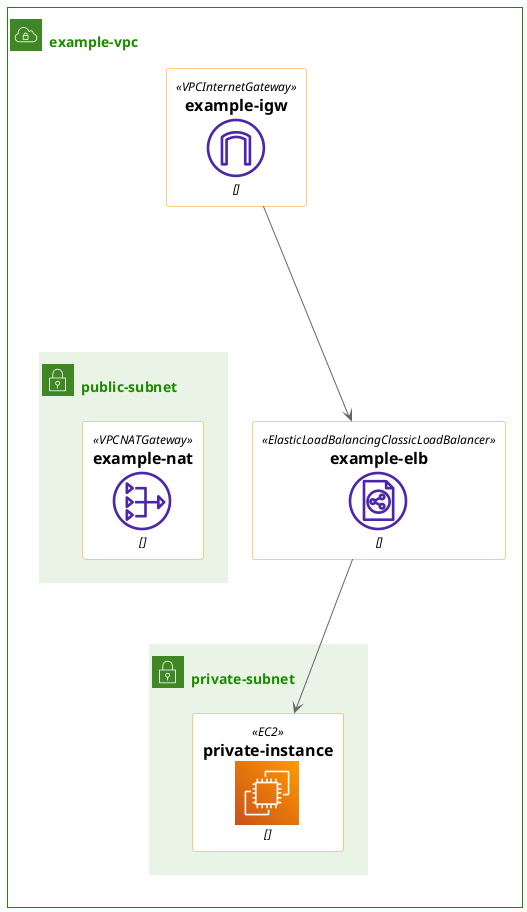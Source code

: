 @startuml
!include <awslib/AWSCommon>
!include <awslib/Compute/EC2>
!include <awslib/Groups/PublicSubnet>
!include <awslib/Groups/VPC>
!include <awslib/NetworkingContentDelivery/ElasticLoadBalancingClassicLoadBalancer>
!include <awslib/NetworkingContentDelivery/VPCInternetGateway>
!include <awslib/NetworkingContentDelivery/VPCNATGateway>
VPCGroup(vpc, "example-vpc") {
  ElasticLoadBalancingClassicLoadBalancer(elb, "example-elb", "")
  VPCInternetGateway(i_gateway, "example-igw", "")
  PublicSubnetGroup(subnet_pri_a, "private-subnet") {
    EC2(ec2, "private-instance", "")
  }
  PublicSubnetGroup(subnet_pub_a, "public-subnet") {
    VPCNATGateway(nat_gateway_a, "example-nat", "")
  }
}
i_gateway --[hidden]-- subnet_pub_a
i_gateway --down--> elb
subnet_pub_a -[hidden] elb
elb -down--> ec2
subnet_pub_a -[hidden]- subnet_pri_a
@enduml
